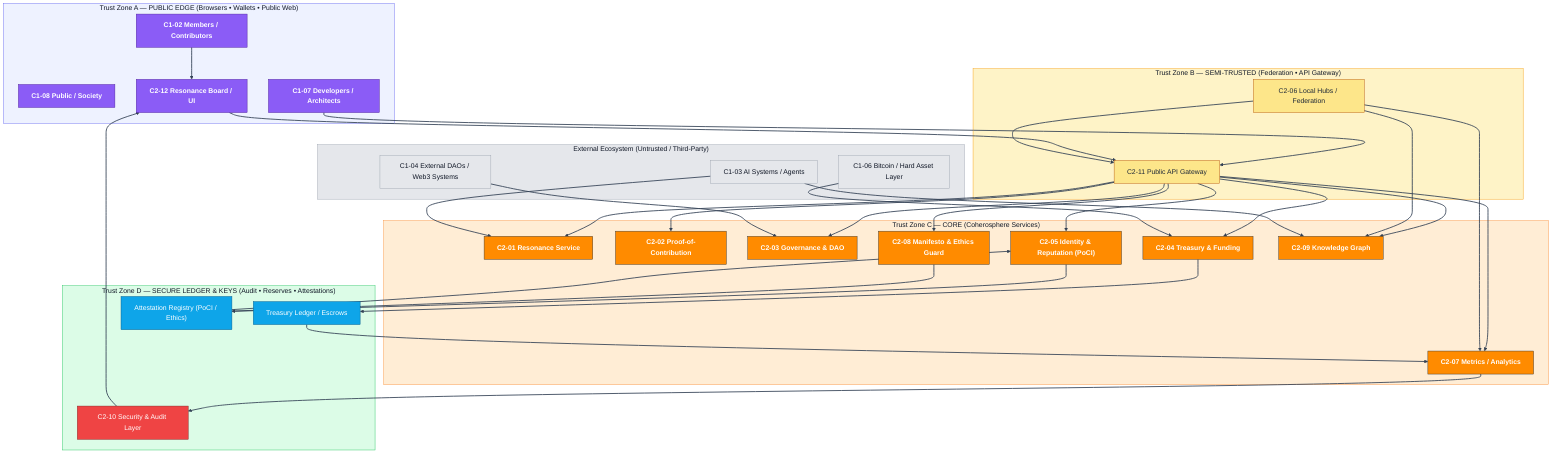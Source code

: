 flowchart TB
  %% ===== Styles (Coherosphere CI) =====
  classDef zone_public fill:#eef2ff,stroke:#6366f1,color:#111827,stroke-width:2px;        %% Indigo-hell
  classDef zone_semi   fill:#fef3c7,stroke:#f59e0b,color:#111827,stroke-width:2px;        %% Amber-hell
  classDef zone_core   fill:#ffedd5,stroke:#fb923c,color:#111827,stroke-width:2px;        %% Orange-hell
  classDef zone_secure fill:#dcfce7,stroke:#22c55e,color:#111827,stroke-width:2px;        %% Green-hell
  classDef ext         fill:#e5e7eb,stroke:#9ca3af,color:#111827;
  classDef ui          fill:#8b5cf6,stroke:#4c1d95,color:#ffffff,font-weight:bold;
  classDef control     fill:#fde68a,stroke:#b45309,color:#1f2937;
  classDef core        fill:#ff8b00,stroke:#333333,color:#ffffff,font-weight:bold;
  classDef store       fill:#0ea5e9,stroke:#075985,color:#ffffff;
  classDef risk        fill:#ef4444,stroke:#7f1d1d,color:#ffffff;
  linkStyle default stroke:#334155,stroke-width:2px;

  %% ===== Zone: Public Edge =====
  subgraph ZP["Trust Zone A — PUBLIC EDGE (Browsers • Wallets • Public Web)"]
    direction TB
    USER["C1-02 Members / Contributors"]:::ui
    PUB["C1-08 Public / Society"]:::ui
    DEV["C1-07 Developers / Architects"]:::ui
    UI["C2-12 Resonance Board / UI"]:::ui
  end
  class ZP zone_public;

  %% ===== Zone: Semi-Trusted (Federation / API) =====
  subgraph ZS["Trust Zone B — SEMI-TRUSTED (Federation • API Gateway)"]
    direction TB
    HUB["C2-06 Local Hubs / Federation"]:::control
    APIGW["C2-11 Public API Gateway"]:::control
  end
  class ZS zone_semi;

  %% ===== Zone: Coherosphere Core =====
  subgraph ZC["Trust Zone C — CORE (Coherosphere Services)"]
    direction TB
    RS["C2-01 Resonance Service"]:::core
    POC["C2-02 Proof-of-Contribution"]:::core
    GOV["C2-03 Governance & DAO"]:::core
    TRE["C2-04 Treasury & Funding"]:::core
    ID["C2-05 Identity & Reputation (PoCI)"]:::core
    MET["C2-07 Metrics / Analytics"]:::core
    ETH["C2-08 Manifesto & Ethics Guard"]:::core
    KG["C2-09 Knowledge Graph"]:::core
  end
  class ZC zone_core;

  %% ===== Zone: Secure Ledger & Keys =====
  subgraph ZS2["Trust Zone D — SECURE LEDGER & KEYS (Audit • Reserves • Attestations)"]
    direction TB
    SEC["C2-10 Security & Audit Layer"]:::risk
    TLED["Treasury Ledger / Escrows"]:::store
    ATTEST["Attestation Registry (PoCI / Ethics)"]:::store
  end
  class ZS2 zone_secure;

  %% ===== External Ecosystem =====
  subgraph ZE["External Ecosystem (Untrusted / Third-Party)"]
    direction TB
    BTC["C1-06 Bitcoin / Hard Asset Layer"]:::ext
    EXTDAO["C1-04 External DAOs / Web3 Systems"]:::ext
    AI["C1-03 AI Systems / Agents"]:::ext
  end
  class ZE ext;

  %% ===== Data / Control Flows (directional, no reversed arrows) =====
  %% Public → API/UI
  USER --> UI
  DEV  --> APIGW
  UI   --> APIGW

  %% API/Federation ↔ Core
  APIGW --> POC
  APIGW --> GOV
  APIGW --> TRE
  APIGW --> ID
  APIGW --> RS
  APIGW --> MET
  APIGW --> KG
  APIGW --> ETH
  HUB   --> APIGW
  HUB   --> MET
  HUB   --> KG

  %% Core → Secure
  TRE --> TLED
  ID  --> ATTEST
  ETH --> ATTEST
  MET --> SEC

  %% Secure → Transparency / UI
  SEC --> UI
  TLED --> MET
  ATTEST --> ID

  %% External ↔ Core / Semi-Trusted
  BTC --> TRE
  EXTDAO --> GOV
  AI --> RS
  AI --> KG

  %% ===== Notes (implicit boundary properties) =====
  %% Zone A: public identities, browser wallets, no server trust
  %% Zone B: authN/Z, quotas, schema guard, federation sync
  %% Zone C: core business logic & resonance computation
  %% Zone D: immutability, formal verification, audit evidence